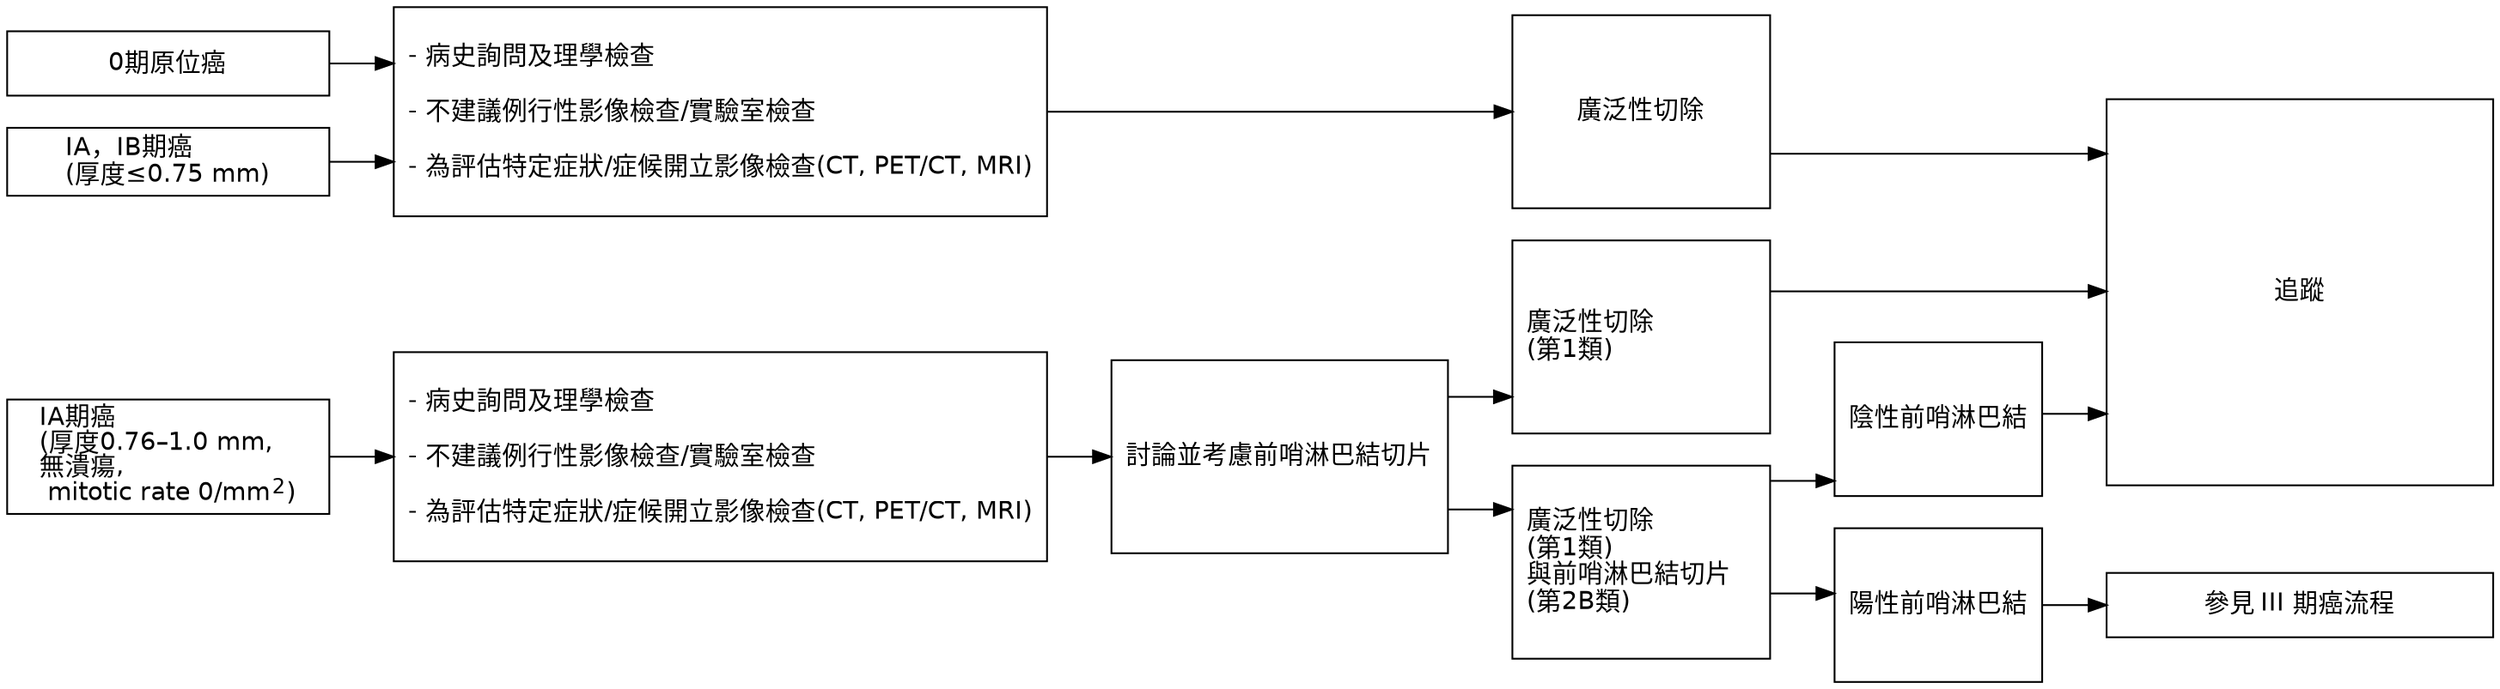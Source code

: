 digraph {
  graph [rankdir = LR; splines=ortho; overlap=false]
  node [shape = box, fontname = Helvetica]

  S0 [label =<0期原位癌>; width=2.5]
  S1A1 [label =<IA，IB期癌<br ALIGN="LEFT"/>(厚度≤0.75 mm)>; width=2.5]
  S1A2 [label =<IA期癌<br ALIGN="LEFT"/>(厚度0.76–1.0 mm,<br ALIGN="LEFT"/>無潰瘍,<br ALIGN="LEFT"/> mitotic rate 0/mm<sup>2</sup>)>; width=2.5]

  W1 [label = "\l- 病史詢問及理學檢查\l
- 不建議例行性影像檢查/實驗室檢查\l
- 為評估特定症狀/症候開立影像檢查(CT, PET/CT, MRI)\l\l"]
  W2 [label = "\l- 病史詢問及理學檢查\l
- 不建議例行性影像檢查/實驗室檢查\l
- 為評估特定症狀/症候開立影像檢查(CT, PET/CT, MRI)\l\l"]
#  W3 [label = "Discuss and consider sentinel node biopsy"]

  Tx1 [label = "廣泛性切除"; height=1.5; width=2]
  Tx21 [label = "廣泛性切除\l(第1類)\l"; height=1.5; width=2]
  Tx22 [label = "廣泛性切除\l(第1類)\l與前哨淋巴結切片\l(第2B類)\l"; height=1.5; width=2]

  N0 [label = "陰性前哨淋巴結"; height=1.2]
  N1 [label = "陽性前哨淋巴結"; height=1.2]
  FU1 [label = "追蹤"; width=3; height=3]
  FU2 [label = "參見 III 期癌流程"; width=3]

#  T1->T2->T3->T4 [style=invis]
  S0->S1A1 [style=invis]  
  {S0 S1A1}->W1->Tx1->FU1

  S1A2->W2->Dis->Tx21->FU1
            Dis->Tx22->N0->FU1
                 Tx22->N1->FU2

  Dis [label = "討論並考慮前哨淋巴結切片"; height=1.5]

  {rank = same; S0; S1A1; S1A2;}
  {rank = same; W1; W2}
  {rank = same; Tx1; Tx21; Tx22}
  {rank = same; FU1; FU2}
  
  

}
